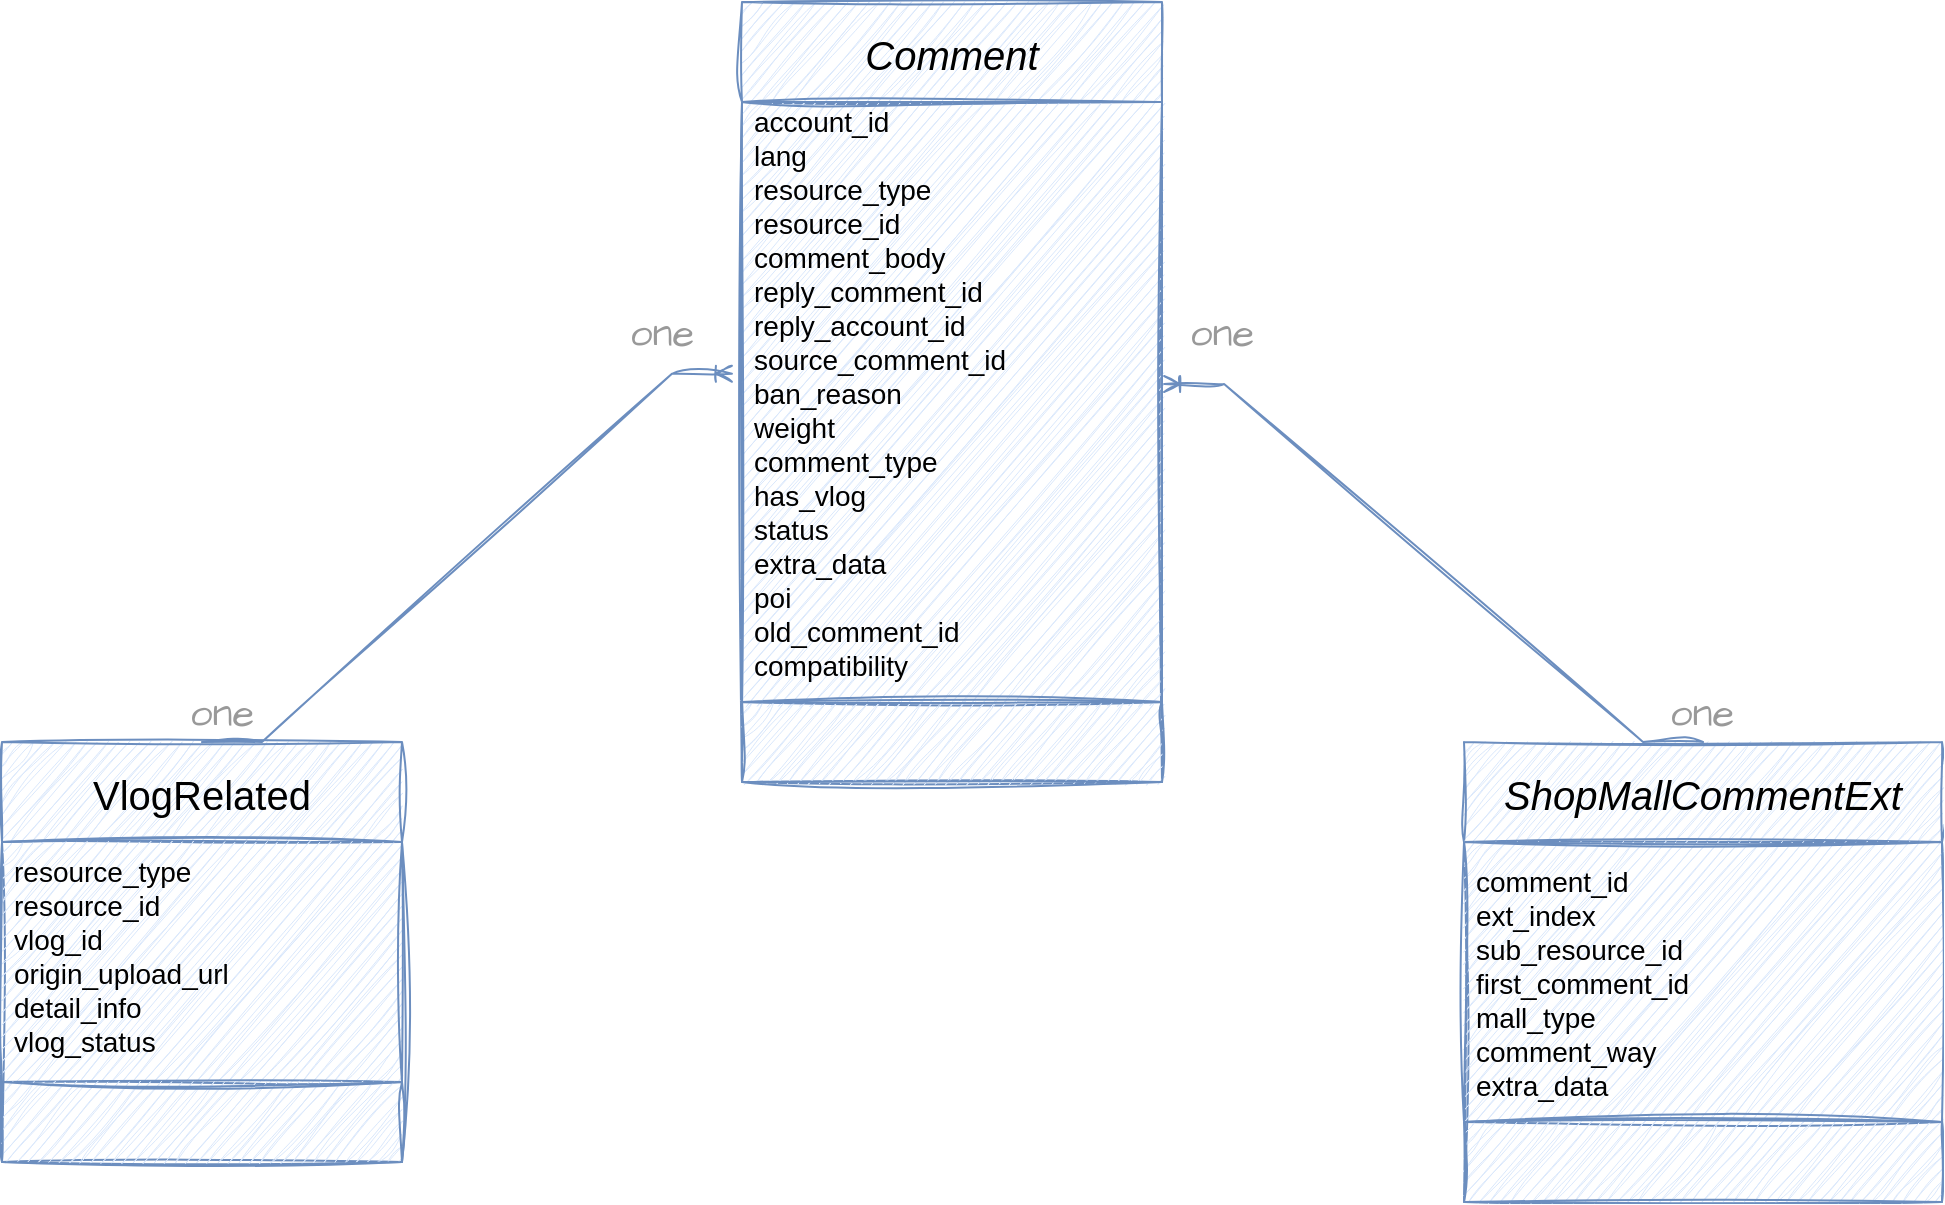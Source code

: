<mxfile version="20.8.23" type="github">
  <diagram id="C5RBs43oDa-KdzZeNtuy" name="Page-1">
    <mxGraphModel dx="2074" dy="1131" grid="1" gridSize="10" guides="1" tooltips="1" connect="1" arrows="1" fold="1" page="1" pageScale="1" pageWidth="827" pageHeight="1169" math="0" shadow="0">
      <root>
        <mxCell id="WIyWlLk6GJQsqaUBKTNV-0" />
        <mxCell id="WIyWlLk6GJQsqaUBKTNV-1" parent="WIyWlLk6GJQsqaUBKTNV-0" />
        <mxCell id="zkfFHV4jXpPFQw0GAbJ--0" value="ShopMallCommentExt" style="swimlane;fontStyle=2;align=center;verticalAlign=middle;childLayout=stackLayout;horizontal=1;startSize=50;horizontalStack=0;resizeParent=1;resizeLast=0;collapsible=1;marginBottom=0;rounded=0;shadow=0;strokeWidth=1;fillColor=#dae8fc;strokeColor=#6c8ebf;sketch=1;curveFitting=1;jiggle=2;fontSize=20;" parent="WIyWlLk6GJQsqaUBKTNV-1" vertex="1">
          <mxGeometry x="971" y="750" width="239" height="230" as="geometry">
            <mxRectangle x="230" y="140" width="160" height="26" as="alternateBounds" />
          </mxGeometry>
        </mxCell>
        <mxCell id="zkfFHV4jXpPFQw0GAbJ--1" value="comment_id&#xa;ext_index&#xa;sub_resource_id&#xa;first_comment_id&#xa;mall_type&#xa;comment_way&#xa;extra_data" style="text;align=left;verticalAlign=middle;spacingLeft=4;spacingRight=4;overflow=hidden;rotatable=0;points=[[0,0.5],[1,0.5]];portConstraint=eastwest;sketch=1;curveFitting=1;jiggle=2;fontSize=14;fillColor=#dae8fc;strokeColor=#6c8ebf;" parent="zkfFHV4jXpPFQw0GAbJ--0" vertex="1">
          <mxGeometry y="50" width="239" height="140" as="geometry" />
        </mxCell>
        <mxCell id="SNMV0da7-mxv0Kt5lc5y-22" value="" style="text;align=left;verticalAlign=middle;spacingLeft=4;spacingRight=4;overflow=hidden;rotatable=0;points=[[0,0.5],[1,0.5]];portConstraint=eastwest;fillColor=#dae8fc;strokeColor=#6c8ebf;sketch=1;curveFitting=1;jiggle=2;fontSize=14;" parent="zkfFHV4jXpPFQw0GAbJ--0" vertex="1">
          <mxGeometry y="190" width="239" height="40" as="geometry" />
        </mxCell>
        <mxCell id="zkfFHV4jXpPFQw0GAbJ--6" value="VlogRelated" style="swimlane;fontStyle=0;align=center;verticalAlign=middle;childLayout=stackLayout;horizontal=1;startSize=50;horizontalStack=0;resizeParent=1;resizeLast=0;collapsible=1;marginBottom=0;rounded=0;shadow=0;strokeWidth=1;fillColor=#dae8fc;strokeColor=#6c8ebf;sketch=1;curveFitting=1;jiggle=2;fontSize=20;" parent="WIyWlLk6GJQsqaUBKTNV-1" vertex="1">
          <mxGeometry x="240" y="750" width="200" height="210" as="geometry">
            <mxRectangle x="130" y="380" width="160" height="26" as="alternateBounds" />
          </mxGeometry>
        </mxCell>
        <mxCell id="zkfFHV4jXpPFQw0GAbJ--7" value="resource_type&#xa;resource_id&#xa;vlog_id&#xa;origin_upload_url&#xa;detail_info&#xa;vlog_status" style="text;align=left;verticalAlign=top;spacingLeft=4;spacingRight=4;overflow=hidden;rotatable=0;points=[[0,0.5],[1,0.5]];portConstraint=eastwest;fillColor=#dae8fc;strokeColor=#6c8ebf;sketch=1;curveFitting=1;jiggle=2;fontSize=14;" parent="zkfFHV4jXpPFQw0GAbJ--6" vertex="1">
          <mxGeometry y="50" width="200" height="120" as="geometry" />
        </mxCell>
        <mxCell id="uotBMxxrPYOk6T_BqJvi-0" value="" style="text;align=left;verticalAlign=middle;spacingLeft=4;spacingRight=4;overflow=hidden;rotatable=0;points=[[0,0.5],[1,0.5]];portConstraint=eastwest;fillColor=#dae8fc;strokeColor=#6c8ebf;sketch=1;curveFitting=1;jiggle=2;fontSize=14;" vertex="1" parent="zkfFHV4jXpPFQw0GAbJ--6">
          <mxGeometry y="170" width="200" height="40" as="geometry" />
        </mxCell>
        <mxCell id="SNMV0da7-mxv0Kt5lc5y-27" value="Comment" style="swimlane;fontStyle=2;align=center;verticalAlign=middle;childLayout=stackLayout;horizontal=1;startSize=50;horizontalStack=0;resizeParent=1;resizeLast=0;collapsible=1;marginBottom=0;rounded=0;shadow=0;strokeWidth=1;fillColor=#dae8fc;strokeColor=#6c8ebf;sketch=1;curveFitting=1;jiggle=2;fontSize=20;" parent="WIyWlLk6GJQsqaUBKTNV-1" vertex="1">
          <mxGeometry x="610" y="380" width="210" height="390" as="geometry">
            <mxRectangle x="230" y="140" width="160" height="26" as="alternateBounds" />
          </mxGeometry>
        </mxCell>
        <mxCell id="SNMV0da7-mxv0Kt5lc5y-28" value="account_id&#xa;lang&#xa;resource_type&#xa;resource_id&#xa;comment_body&#xa;reply_comment_id&#xa;reply_account_id&#xa;source_comment_id&#xa;ban_reason&#xa;weight&#xa;comment_type&#xa;has_vlog&#xa;status&#xa;extra_data&#xa;poi&#xa;old_comment_id&#xa;compatibility&#xa;" style="text;align=left;verticalAlign=middle;spacingLeft=4;spacingRight=4;overflow=hidden;rotatable=0;points=[[0,0.5],[1,0.5]];portConstraint=eastwest;sketch=1;curveFitting=1;jiggle=2;fontSize=14;fillColor=#dae8fc;strokeColor=#6c8ebf;" parent="SNMV0da7-mxv0Kt5lc5y-27" vertex="1">
          <mxGeometry y="50" width="210" height="300" as="geometry" />
        </mxCell>
        <mxCell id="uotBMxxrPYOk6T_BqJvi-1" value="" style="text;align=left;verticalAlign=middle;spacingLeft=4;spacingRight=4;overflow=hidden;rotatable=0;points=[[0,0.5],[1,0.5]];portConstraint=eastwest;fillColor=#dae8fc;strokeColor=#6c8ebf;sketch=1;curveFitting=1;jiggle=2;fontSize=14;" vertex="1" parent="SNMV0da7-mxv0Kt5lc5y-27">
          <mxGeometry y="350" width="210" height="40" as="geometry" />
        </mxCell>
        <mxCell id="SNMV0da7-mxv0Kt5lc5y-30" value="" style="edgeStyle=entityRelationEdgeStyle;fontSize=12;html=1;endArrow=ERoneToMany;rounded=0;sketch=1;hachureGap=4;jiggle=2;curveFitting=1;fontFamily=Architects Daughter;fontSource=https%3A%2F%2Ffonts.googleapis.com%2Fcss%3Ffamily%3DArchitects%2BDaughter;fontColor=#999999;entryX=1.005;entryY=0.47;entryDx=0;entryDy=0;entryPerimeter=0;fillColor=#dae8fc;strokeColor=#6c8ebf;exitX=0.5;exitY=0;exitDx=0;exitDy=0;" parent="WIyWlLk6GJQsqaUBKTNV-1" source="zkfFHV4jXpPFQw0GAbJ--0" target="SNMV0da7-mxv0Kt5lc5y-28" edge="1">
          <mxGeometry width="100" height="100" relative="1" as="geometry">
            <mxPoint x="1020" y="670" as="sourcePoint" />
            <mxPoint x="370" y="450" as="targetPoint" />
          </mxGeometry>
        </mxCell>
        <mxCell id="SNMV0da7-mxv0Kt5lc5y-32" value="one" style="text;html=1;strokeColor=none;fillColor=none;align=center;verticalAlign=middle;whiteSpace=wrap;rounded=0;sketch=1;hachureGap=4;jiggle=2;curveFitting=1;fontFamily=Architects Daughter;fontSize=20;fontSource=https%3A%2F%2Ffonts.googleapis.com%2Fcss%3Ffamily%3DArchitects%2BDaughter;fontColor=#999999;" parent="WIyWlLk6GJQsqaUBKTNV-1" vertex="1">
          <mxGeometry x="540" y="530" width="60" height="30" as="geometry" />
        </mxCell>
        <mxCell id="7DjXmqyaxdHgWnUQVs69-0" value="" style="edgeStyle=entityRelationEdgeStyle;fontSize=12;html=1;endArrow=ERoneToMany;rounded=0;sketch=1;hachureGap=4;jiggle=2;curveFitting=1;fontFamily=Architects Daughter;fontSource=https%3A%2F%2Ffonts.googleapis.com%2Fcss%3Ffamily%3DArchitects%2BDaughter;fontColor=#999999;fillColor=#dae8fc;strokeColor=#6c8ebf;exitX=0.5;exitY=0;exitDx=0;exitDy=0;entryX=-0.024;entryY=0.453;entryDx=0;entryDy=0;entryPerimeter=0;" parent="WIyWlLk6GJQsqaUBKTNV-1" source="zkfFHV4jXpPFQw0GAbJ--6" edge="1" target="SNMV0da7-mxv0Kt5lc5y-28">
          <mxGeometry width="100" height="100" relative="1" as="geometry">
            <mxPoint x="507" y="734" as="sourcePoint" />
            <mxPoint x="610" y="500" as="targetPoint" />
          </mxGeometry>
        </mxCell>
        <mxCell id="7DjXmqyaxdHgWnUQVs69-1" value="one" style="text;html=1;strokeColor=none;fillColor=none;align=center;verticalAlign=middle;whiteSpace=wrap;rounded=0;sketch=1;hachureGap=4;jiggle=2;curveFitting=1;fontFamily=Architects Daughter;fontSize=20;fontSource=https%3A%2F%2Ffonts.googleapis.com%2Fcss%3Ffamily%3DArchitects%2BDaughter;fontColor=#999999;" parent="WIyWlLk6GJQsqaUBKTNV-1" vertex="1">
          <mxGeometry x="820" y="530" width="60" height="30" as="geometry" />
        </mxCell>
        <mxCell id="7DjXmqyaxdHgWnUQVs69-2" value="one" style="text;html=1;strokeColor=none;fillColor=none;align=center;verticalAlign=middle;whiteSpace=wrap;rounded=0;sketch=1;hachureGap=4;jiggle=2;curveFitting=1;fontFamily=Architects Daughter;fontSize=20;fontSource=https%3A%2F%2Ffonts.googleapis.com%2Fcss%3Ffamily%3DArchitects%2BDaughter;fontColor=#999999;" parent="WIyWlLk6GJQsqaUBKTNV-1" vertex="1">
          <mxGeometry x="1060" y="720" width="60" height="30" as="geometry" />
        </mxCell>
        <mxCell id="7DjXmqyaxdHgWnUQVs69-3" value="one" style="text;html=1;strokeColor=none;fillColor=none;align=center;verticalAlign=middle;whiteSpace=wrap;rounded=0;sketch=1;hachureGap=4;jiggle=2;curveFitting=1;fontFamily=Architects Daughter;fontSize=20;fontSource=https%3A%2F%2Ffonts.googleapis.com%2Fcss%3Ffamily%3DArchitects%2BDaughter;fontColor=#999999;" parent="WIyWlLk6GJQsqaUBKTNV-1" vertex="1">
          <mxGeometry x="320" y="720" width="60" height="30" as="geometry" />
        </mxCell>
      </root>
    </mxGraphModel>
  </diagram>
</mxfile>

